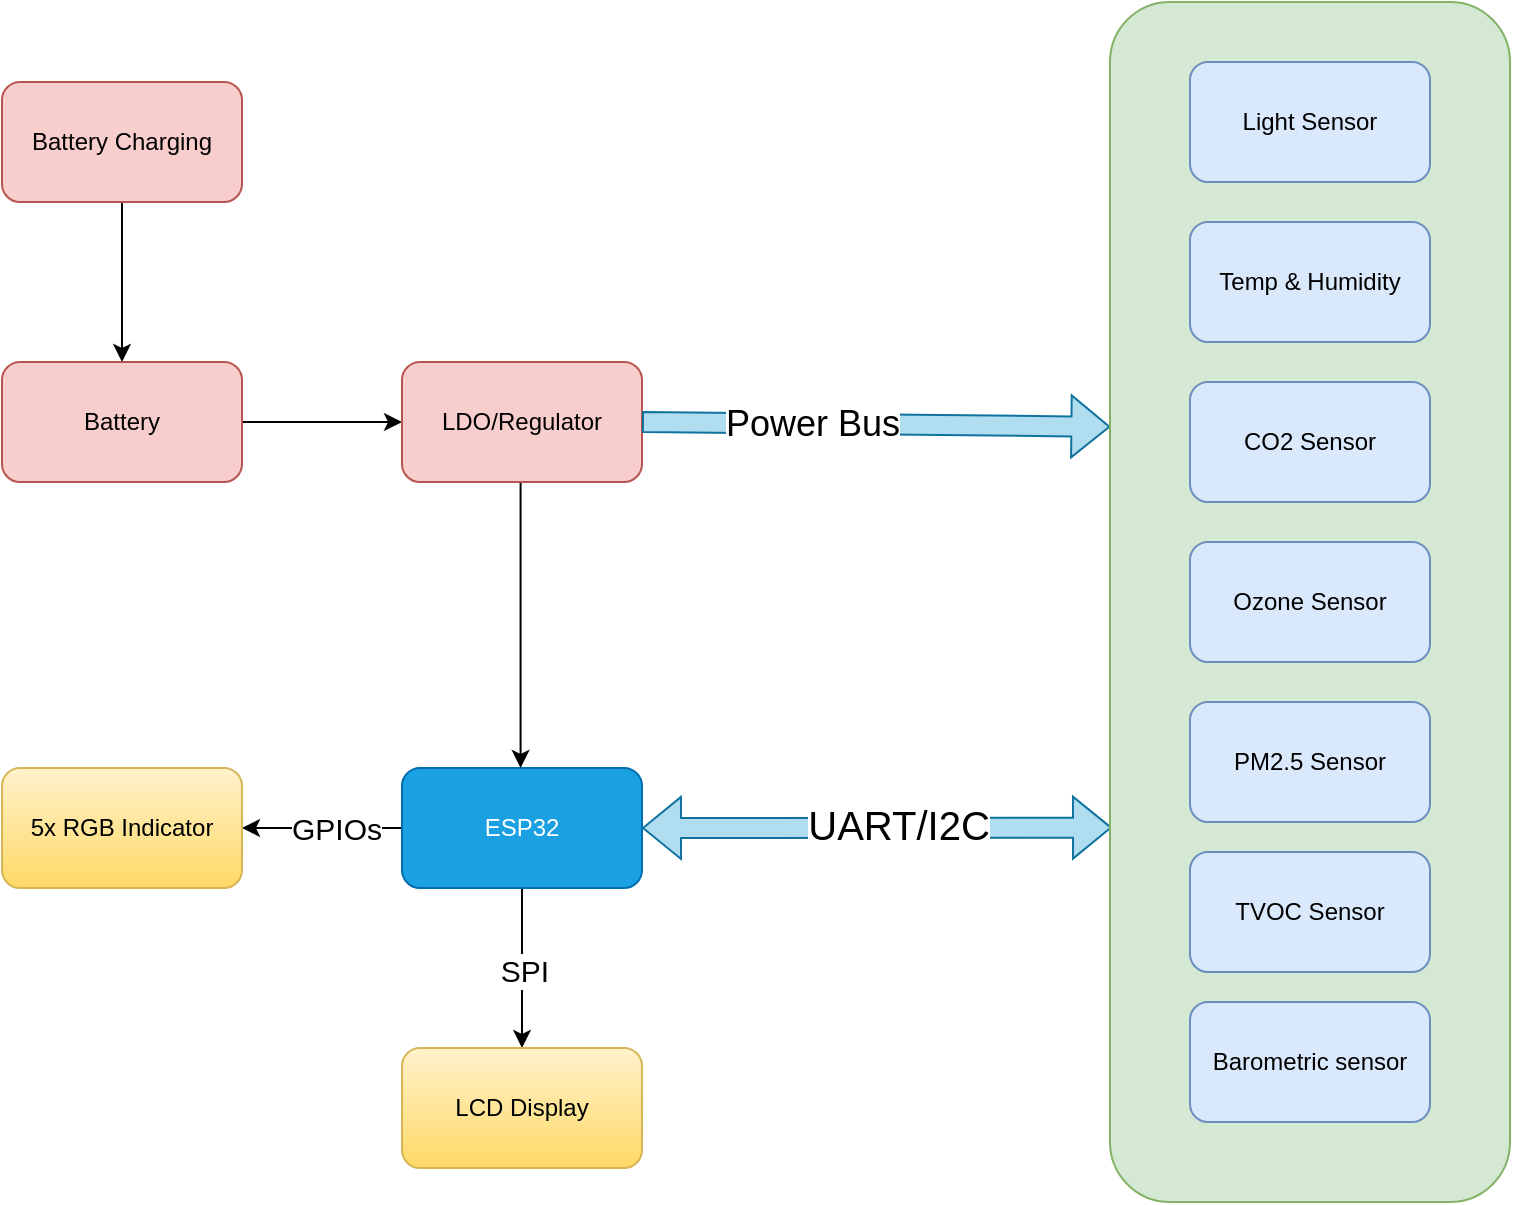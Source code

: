 <mxfile version="22.1.16" type="github">
  <diagram name="Page-1" id="xO1SqvbakYBglwtbec5s">
    <mxGraphModel dx="1313" dy="706" grid="0" gridSize="10" guides="1" tooltips="1" connect="1" arrows="1" fold="1" page="1" pageScale="1" pageWidth="1400" pageHeight="1600" math="0" shadow="0">
      <root>
        <mxCell id="0" />
        <mxCell id="1" parent="0" />
        <mxCell id="FOO9OkpaDTlz-Kc7D4Tt-22" value="" style="edgeStyle=orthogonalEdgeStyle;rounded=0;orthogonalLoop=1;jettySize=auto;html=1;" edge="1" parent="1" source="FOO9OkpaDTlz-Kc7D4Tt-8" target="FOO9OkpaDTlz-Kc7D4Tt-21">
          <mxGeometry relative="1" as="geometry" />
        </mxCell>
        <mxCell id="FOO9OkpaDTlz-Kc7D4Tt-36" value="&lt;font style=&quot;font-size: 15px;&quot;&gt;GPIOs&lt;/font&gt;" style="edgeLabel;html=1;align=center;verticalAlign=middle;resizable=0;points=[];" vertex="1" connectable="0" parent="FOO9OkpaDTlz-Kc7D4Tt-22">
          <mxGeometry x="-0.2" relative="1" as="geometry">
            <mxPoint x="-1" as="offset" />
          </mxGeometry>
        </mxCell>
        <mxCell id="FOO9OkpaDTlz-Kc7D4Tt-24" value="" style="edgeStyle=orthogonalEdgeStyle;rounded=0;orthogonalLoop=1;jettySize=auto;html=1;" edge="1" parent="1" source="FOO9OkpaDTlz-Kc7D4Tt-8" target="FOO9OkpaDTlz-Kc7D4Tt-23">
          <mxGeometry relative="1" as="geometry" />
        </mxCell>
        <mxCell id="FOO9OkpaDTlz-Kc7D4Tt-35" value="SPI" style="edgeLabel;html=1;align=center;verticalAlign=middle;resizable=0;points=[];fontSize=15;" vertex="1" connectable="0" parent="FOO9OkpaDTlz-Kc7D4Tt-24">
          <mxGeometry x="0.007" y="1" relative="1" as="geometry">
            <mxPoint as="offset" />
          </mxGeometry>
        </mxCell>
        <mxCell id="FOO9OkpaDTlz-Kc7D4Tt-8" value="ESP32" style="rounded=1;whiteSpace=wrap;html=1;fillColor=#1ba1e2;fontColor=#ffffff;strokeColor=#006EAF;" vertex="1" parent="1">
          <mxGeometry x="386" y="442" width="120" height="60" as="geometry" />
        </mxCell>
        <mxCell id="FOO9OkpaDTlz-Kc7D4Tt-12" value="" style="edgeStyle=orthogonalEdgeStyle;rounded=0;orthogonalLoop=1;jettySize=auto;html=1;" edge="1" parent="1" source="FOO9OkpaDTlz-Kc7D4Tt-10" target="FOO9OkpaDTlz-Kc7D4Tt-11">
          <mxGeometry relative="1" as="geometry" />
        </mxCell>
        <mxCell id="FOO9OkpaDTlz-Kc7D4Tt-10" value="Battery" style="rounded=1;whiteSpace=wrap;html=1;fillColor=#f8cecc;strokeColor=#b85450;" vertex="1" parent="1">
          <mxGeometry x="186" y="239" width="120" height="60" as="geometry" />
        </mxCell>
        <mxCell id="FOO9OkpaDTlz-Kc7D4Tt-20" style="edgeStyle=orthogonalEdgeStyle;rounded=0;orthogonalLoop=1;jettySize=auto;html=1;exitX=0.25;exitY=1;exitDx=0;exitDy=0;entryX=0.25;entryY=0;entryDx=0;entryDy=0;" edge="1" parent="1">
          <mxGeometry relative="1" as="geometry">
            <mxPoint x="445.29" y="299" as="sourcePoint" />
            <mxPoint x="445.29" y="442" as="targetPoint" />
          </mxGeometry>
        </mxCell>
        <mxCell id="FOO9OkpaDTlz-Kc7D4Tt-11" value="LDO/Regulator" style="whiteSpace=wrap;html=1;rounded=1;fillColor=#f8cecc;strokeColor=#b85450;" vertex="1" parent="1">
          <mxGeometry x="386" y="239" width="120" height="60" as="geometry" />
        </mxCell>
        <mxCell id="FOO9OkpaDTlz-Kc7D4Tt-15" style="edgeStyle=orthogonalEdgeStyle;rounded=0;orthogonalLoop=1;jettySize=auto;html=1;" edge="1" parent="1" source="FOO9OkpaDTlz-Kc7D4Tt-13" target="FOO9OkpaDTlz-Kc7D4Tt-10">
          <mxGeometry relative="1" as="geometry" />
        </mxCell>
        <mxCell id="FOO9OkpaDTlz-Kc7D4Tt-13" value="Battery Charging" style="whiteSpace=wrap;html=1;rounded=1;fillColor=#f8cecc;strokeColor=#b85450;" vertex="1" parent="1">
          <mxGeometry x="186" y="99" width="120" height="60" as="geometry" />
        </mxCell>
        <mxCell id="FOO9OkpaDTlz-Kc7D4Tt-21" value="5x RGB Indicator" style="whiteSpace=wrap;html=1;rounded=1;fillColor=#fff2cc;gradientColor=#ffd966;strokeColor=#d6b656;" vertex="1" parent="1">
          <mxGeometry x="186" y="442" width="120" height="60" as="geometry" />
        </mxCell>
        <mxCell id="FOO9OkpaDTlz-Kc7D4Tt-23" value="LCD Display" style="whiteSpace=wrap;html=1;rounded=1;fillColor=#fff2cc;gradientColor=#ffd966;strokeColor=#d6b656;" vertex="1" parent="1">
          <mxGeometry x="386" y="582" width="120" height="60" as="geometry" />
        </mxCell>
        <mxCell id="FOO9OkpaDTlz-Kc7D4Tt-27" value="" style="shape=flexArrow;endArrow=classic;html=1;rounded=0;exitX=1;exitY=0.5;exitDx=0;exitDy=0;entryX=0.001;entryY=0.354;entryDx=0;entryDy=0;entryPerimeter=0;fillColor=#b1ddf0;strokeColor=#10739e;" edge="1" parent="1" source="FOO9OkpaDTlz-Kc7D4Tt-11" target="FOO9OkpaDTlz-Kc7D4Tt-29">
          <mxGeometry width="50" height="50" relative="1" as="geometry">
            <mxPoint x="560" y="419" as="sourcePoint" />
            <mxPoint x="590" y="269" as="targetPoint" />
          </mxGeometry>
        </mxCell>
        <mxCell id="FOO9OkpaDTlz-Kc7D4Tt-28" value="Power Bus" style="edgeLabel;html=1;align=center;verticalAlign=middle;resizable=0;points=[];fontSize=18;" vertex="1" connectable="0" parent="FOO9OkpaDTlz-Kc7D4Tt-27">
          <mxGeometry x="-0.28" relative="1" as="geometry">
            <mxPoint as="offset" />
          </mxGeometry>
        </mxCell>
        <mxCell id="FOO9OkpaDTlz-Kc7D4Tt-33" value="" style="shape=flexArrow;endArrow=classic;startArrow=classic;html=1;rounded=0;exitX=1;exitY=0.5;exitDx=0;exitDy=0;entryX=0.005;entryY=0.688;entryDx=0;entryDy=0;entryPerimeter=0;fillColor=#b1ddf0;strokeColor=#10739e;" edge="1" parent="1" source="FOO9OkpaDTlz-Kc7D4Tt-8" target="FOO9OkpaDTlz-Kc7D4Tt-29">
          <mxGeometry width="100" height="100" relative="1" as="geometry">
            <mxPoint x="530" y="529" as="sourcePoint" />
            <mxPoint x="750" y="479" as="targetPoint" />
          </mxGeometry>
        </mxCell>
        <mxCell id="FOO9OkpaDTlz-Kc7D4Tt-34" value="UART/I2C" style="edgeLabel;html=1;align=center;verticalAlign=middle;resizable=0;points=[];fontSize=20;" vertex="1" connectable="0" parent="FOO9OkpaDTlz-Kc7D4Tt-33">
          <mxGeometry x="0.091" y="2" relative="1" as="geometry">
            <mxPoint as="offset" />
          </mxGeometry>
        </mxCell>
        <mxCell id="FOO9OkpaDTlz-Kc7D4Tt-37" value="" style="group" vertex="1" connectable="0" parent="1">
          <mxGeometry x="740" y="59" width="200" height="600" as="geometry" />
        </mxCell>
        <mxCell id="FOO9OkpaDTlz-Kc7D4Tt-29" value="" style="rounded=1;whiteSpace=wrap;html=1;fillColor=#d5e8d4;strokeColor=#82b366;" vertex="1" parent="FOO9OkpaDTlz-Kc7D4Tt-37">
          <mxGeometry width="200" height="600" as="geometry" />
        </mxCell>
        <mxCell id="FOO9OkpaDTlz-Kc7D4Tt-1" value="Light Sensor" style="rounded=1;whiteSpace=wrap;html=1;fillColor=#dae8fc;strokeColor=#6c8ebf;" vertex="1" parent="FOO9OkpaDTlz-Kc7D4Tt-37">
          <mxGeometry x="40" y="30" width="120" height="60" as="geometry" />
        </mxCell>
        <mxCell id="FOO9OkpaDTlz-Kc7D4Tt-2" value="Temp &amp;amp; Humidity" style="rounded=1;whiteSpace=wrap;html=1;fillColor=#dae8fc;strokeColor=#6c8ebf;" vertex="1" parent="FOO9OkpaDTlz-Kc7D4Tt-37">
          <mxGeometry x="40" y="110" width="120" height="60" as="geometry" />
        </mxCell>
        <mxCell id="FOO9OkpaDTlz-Kc7D4Tt-3" value="CO2 Sensor" style="rounded=1;whiteSpace=wrap;html=1;fillColor=#dae8fc;strokeColor=#6c8ebf;" vertex="1" parent="FOO9OkpaDTlz-Kc7D4Tt-37">
          <mxGeometry x="40" y="190" width="120" height="60" as="geometry" />
        </mxCell>
        <mxCell id="FOO9OkpaDTlz-Kc7D4Tt-4" value="Ozone Sensor" style="rounded=1;whiteSpace=wrap;html=1;fillColor=#dae8fc;strokeColor=#6c8ebf;" vertex="1" parent="FOO9OkpaDTlz-Kc7D4Tt-37">
          <mxGeometry x="40" y="270" width="120" height="60" as="geometry" />
        </mxCell>
        <mxCell id="FOO9OkpaDTlz-Kc7D4Tt-5" value="PM2.5 Sensor" style="rounded=1;whiteSpace=wrap;html=1;fillColor=#dae8fc;strokeColor=#6c8ebf;" vertex="1" parent="FOO9OkpaDTlz-Kc7D4Tt-37">
          <mxGeometry x="40" y="350" width="120" height="60" as="geometry" />
        </mxCell>
        <mxCell id="FOO9OkpaDTlz-Kc7D4Tt-6" value="TVOC Sensor" style="rounded=1;whiteSpace=wrap;html=1;fillColor=#dae8fc;strokeColor=#6c8ebf;" vertex="1" parent="FOO9OkpaDTlz-Kc7D4Tt-37">
          <mxGeometry x="40" y="425" width="120" height="60" as="geometry" />
        </mxCell>
        <mxCell id="FOO9OkpaDTlz-Kc7D4Tt-7" value="Barometric sensor" style="rounded=1;whiteSpace=wrap;html=1;fillColor=#dae8fc;strokeColor=#6c8ebf;" vertex="1" parent="FOO9OkpaDTlz-Kc7D4Tt-37">
          <mxGeometry x="40" y="500" width="120" height="60" as="geometry" />
        </mxCell>
      </root>
    </mxGraphModel>
  </diagram>
</mxfile>
